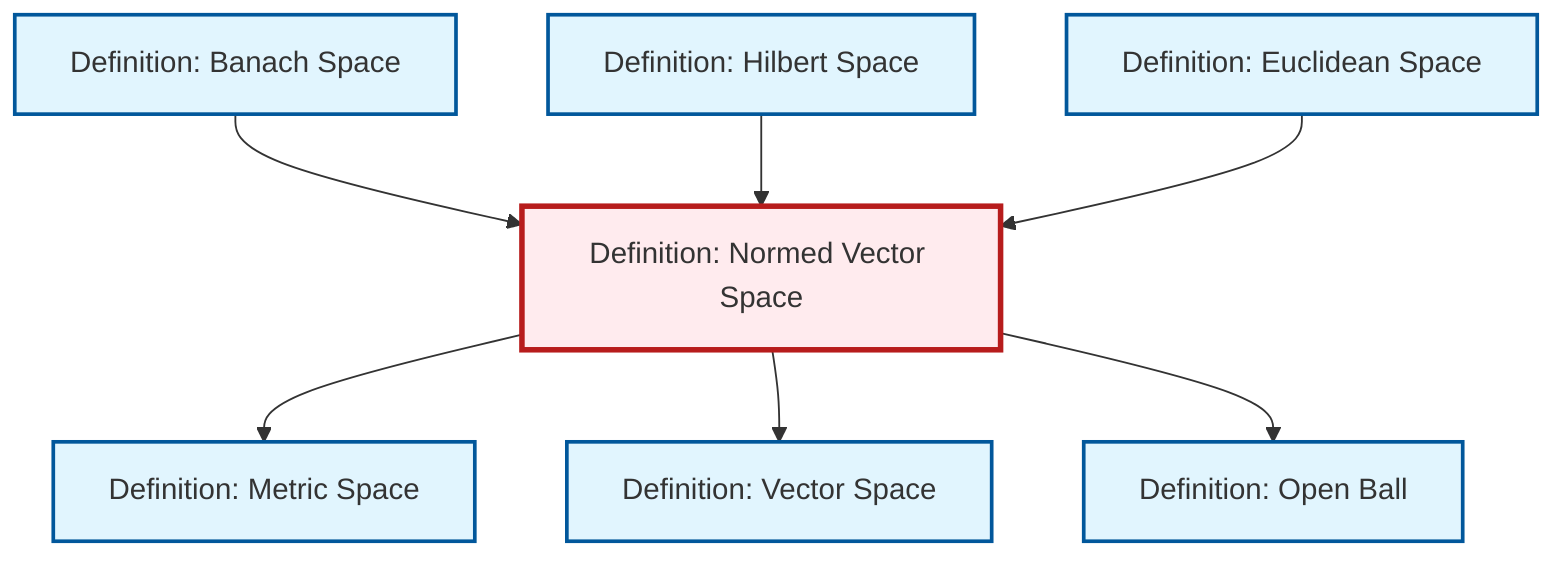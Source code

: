 graph TD
    classDef definition fill:#e1f5fe,stroke:#01579b,stroke-width:2px
    classDef theorem fill:#f3e5f5,stroke:#4a148c,stroke-width:2px
    classDef axiom fill:#fff3e0,stroke:#e65100,stroke-width:2px
    classDef example fill:#e8f5e9,stroke:#1b5e20,stroke-width:2px
    classDef current fill:#ffebee,stroke:#b71c1c,stroke-width:3px
    def-metric-space["Definition: Metric Space"]:::definition
    def-hilbert-space["Definition: Hilbert Space"]:::definition
    def-euclidean-space["Definition: Euclidean Space"]:::definition
    def-vector-space["Definition: Vector Space"]:::definition
    def-banach-space["Definition: Banach Space"]:::definition
    def-open-ball["Definition: Open Ball"]:::definition
    def-normed-vector-space["Definition: Normed Vector Space"]:::definition
    def-banach-space --> def-normed-vector-space
    def-hilbert-space --> def-normed-vector-space
    def-normed-vector-space --> def-metric-space
    def-normed-vector-space --> def-vector-space
    def-normed-vector-space --> def-open-ball
    def-euclidean-space --> def-normed-vector-space
    class def-normed-vector-space current